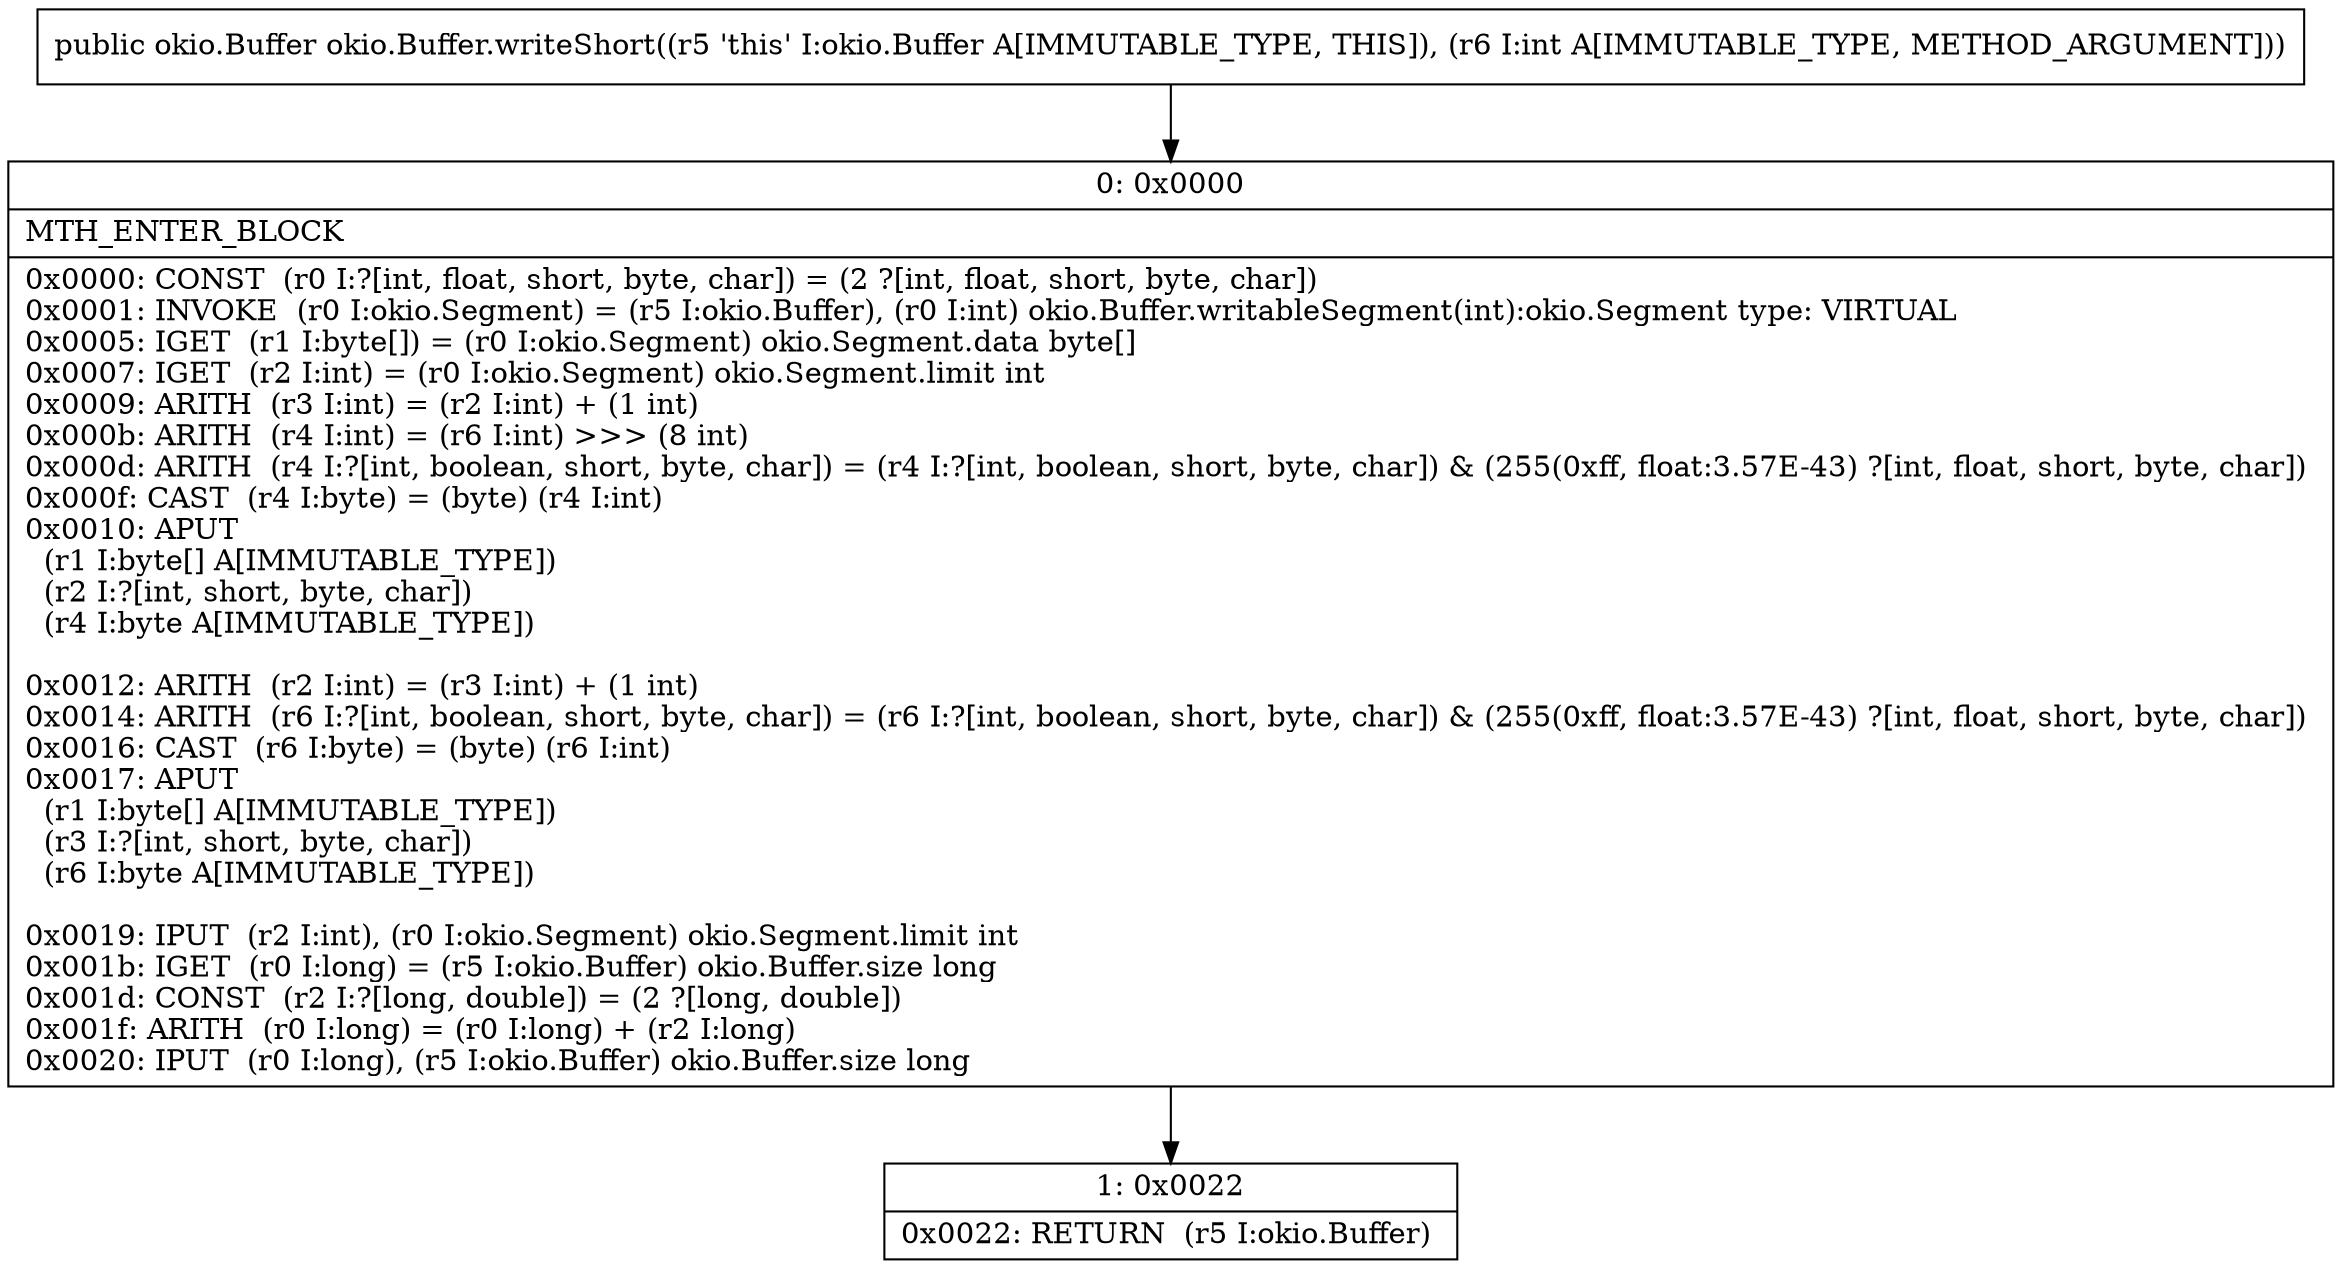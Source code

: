 digraph "CFG forokio.Buffer.writeShort(I)Lokio\/Buffer;" {
Node_0 [shape=record,label="{0\:\ 0x0000|MTH_ENTER_BLOCK\l|0x0000: CONST  (r0 I:?[int, float, short, byte, char]) = (2 ?[int, float, short, byte, char]) \l0x0001: INVOKE  (r0 I:okio.Segment) = (r5 I:okio.Buffer), (r0 I:int) okio.Buffer.writableSegment(int):okio.Segment type: VIRTUAL \l0x0005: IGET  (r1 I:byte[]) = (r0 I:okio.Segment) okio.Segment.data byte[] \l0x0007: IGET  (r2 I:int) = (r0 I:okio.Segment) okio.Segment.limit int \l0x0009: ARITH  (r3 I:int) = (r2 I:int) + (1 int) \l0x000b: ARITH  (r4 I:int) = (r6 I:int) \>\>\> (8 int) \l0x000d: ARITH  (r4 I:?[int, boolean, short, byte, char]) = (r4 I:?[int, boolean, short, byte, char]) & (255(0xff, float:3.57E\-43) ?[int, float, short, byte, char]) \l0x000f: CAST  (r4 I:byte) = (byte) (r4 I:int) \l0x0010: APUT  \l  (r1 I:byte[] A[IMMUTABLE_TYPE])\l  (r2 I:?[int, short, byte, char])\l  (r4 I:byte A[IMMUTABLE_TYPE])\l \l0x0012: ARITH  (r2 I:int) = (r3 I:int) + (1 int) \l0x0014: ARITH  (r6 I:?[int, boolean, short, byte, char]) = (r6 I:?[int, boolean, short, byte, char]) & (255(0xff, float:3.57E\-43) ?[int, float, short, byte, char]) \l0x0016: CAST  (r6 I:byte) = (byte) (r6 I:int) \l0x0017: APUT  \l  (r1 I:byte[] A[IMMUTABLE_TYPE])\l  (r3 I:?[int, short, byte, char])\l  (r6 I:byte A[IMMUTABLE_TYPE])\l \l0x0019: IPUT  (r2 I:int), (r0 I:okio.Segment) okio.Segment.limit int \l0x001b: IGET  (r0 I:long) = (r5 I:okio.Buffer) okio.Buffer.size long \l0x001d: CONST  (r2 I:?[long, double]) = (2 ?[long, double]) \l0x001f: ARITH  (r0 I:long) = (r0 I:long) + (r2 I:long) \l0x0020: IPUT  (r0 I:long), (r5 I:okio.Buffer) okio.Buffer.size long \l}"];
Node_1 [shape=record,label="{1\:\ 0x0022|0x0022: RETURN  (r5 I:okio.Buffer) \l}"];
MethodNode[shape=record,label="{public okio.Buffer okio.Buffer.writeShort((r5 'this' I:okio.Buffer A[IMMUTABLE_TYPE, THIS]), (r6 I:int A[IMMUTABLE_TYPE, METHOD_ARGUMENT])) }"];
MethodNode -> Node_0;
Node_0 -> Node_1;
}

